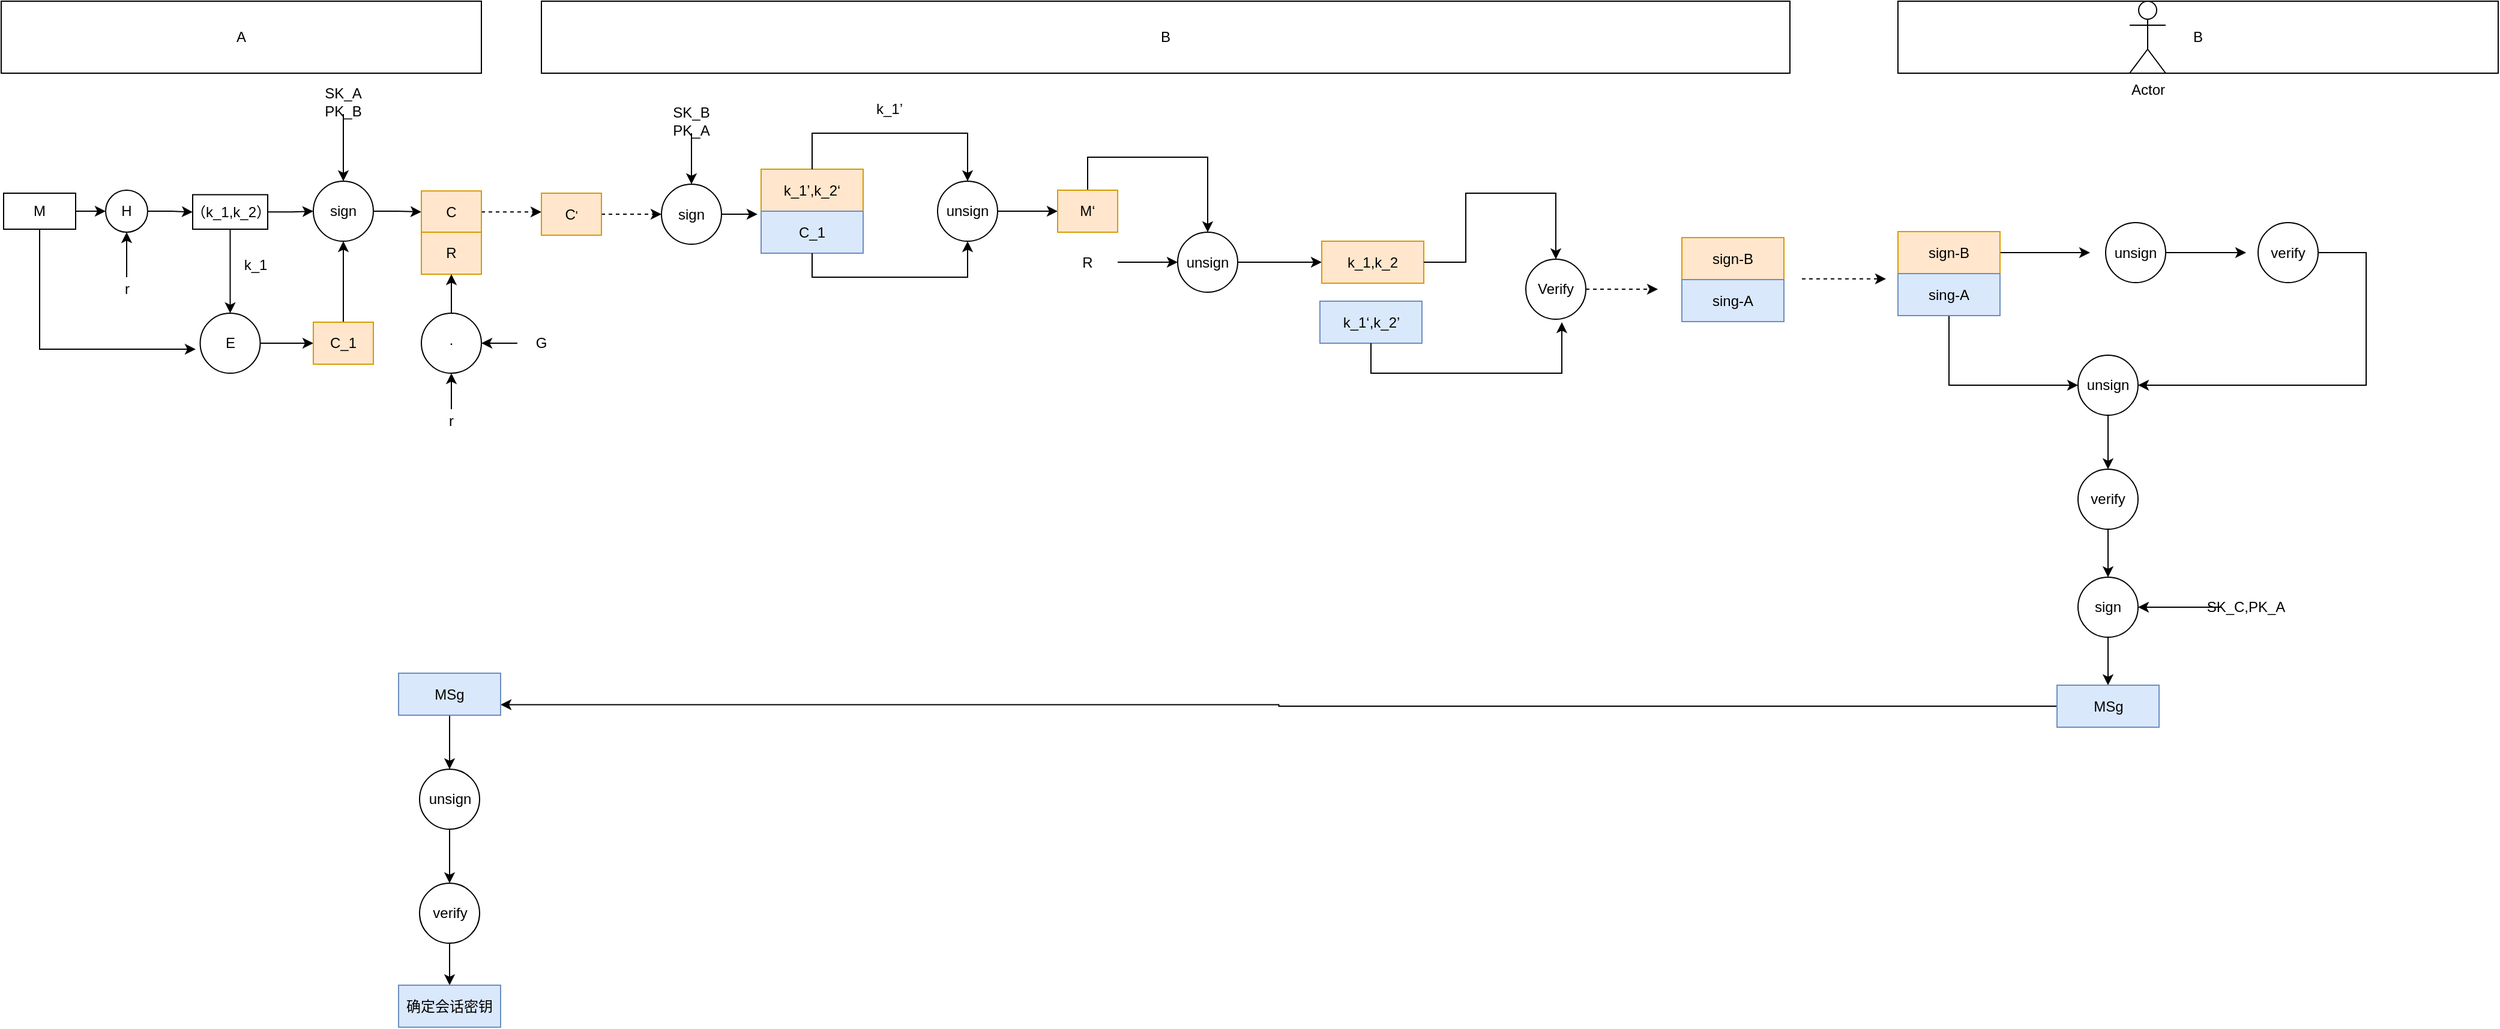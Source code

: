 <mxfile version="13.7.1" type="github">
  <diagram id="wB-M8znGSjYZSGlgd04C" name="Page-1">
    <mxGraphModel dx="2965" dy="1620" grid="1" gridSize="10" guides="1" tooltips="1" connect="1" arrows="1" fold="1" page="1" pageScale="1" pageWidth="827" pageHeight="1169" math="0" shadow="0">
      <root>
        <mxCell id="0" />
        <mxCell id="1" parent="0" />
        <mxCell id="pUYlwLuFqtVYHTEQ7I9f-7" style="edgeStyle=orthogonalEdgeStyle;rounded=0;orthogonalLoop=1;jettySize=auto;html=1;exitX=1;exitY=0.5;exitDx=0;exitDy=0;entryX=0;entryY=0.5;entryDx=0;entryDy=0;" parent="1" source="pUYlwLuFqtVYHTEQ7I9f-1" target="pUYlwLuFqtVYHTEQ7I9f-6" edge="1">
          <mxGeometry relative="1" as="geometry" />
        </mxCell>
        <mxCell id="pUYlwLuFqtVYHTEQ7I9f-19" style="edgeStyle=orthogonalEdgeStyle;rounded=0;orthogonalLoop=1;jettySize=auto;html=1;" parent="1" source="pUYlwLuFqtVYHTEQ7I9f-1" edge="1">
          <mxGeometry relative="1" as="geometry">
            <mxPoint x="202" y="610" as="targetPoint" />
            <Array as="points">
              <mxPoint x="72" y="610" />
            </Array>
          </mxGeometry>
        </mxCell>
        <mxCell id="pUYlwLuFqtVYHTEQ7I9f-1" value="M" style="rounded=0;whiteSpace=wrap;html=1;" parent="1" vertex="1">
          <mxGeometry x="42" y="480" width="60" height="30" as="geometry" />
        </mxCell>
        <mxCell id="pUYlwLuFqtVYHTEQ7I9f-15" value="" style="edgeStyle=orthogonalEdgeStyle;rounded=0;orthogonalLoop=1;jettySize=auto;html=1;" parent="1" source="pUYlwLuFqtVYHTEQ7I9f-6" target="pUYlwLuFqtVYHTEQ7I9f-14" edge="1">
          <mxGeometry relative="1" as="geometry" />
        </mxCell>
        <mxCell id="pUYlwLuFqtVYHTEQ7I9f-6" value="H" style="ellipse;whiteSpace=wrap;html=1;aspect=fixed;" parent="1" vertex="1">
          <mxGeometry x="127" y="477.5" width="35" height="35" as="geometry" />
        </mxCell>
        <mxCell id="pUYlwLuFqtVYHTEQ7I9f-8" value="A" style="rounded=0;whiteSpace=wrap;html=1;" parent="1" vertex="1">
          <mxGeometry x="40" y="320" width="400" height="60" as="geometry" />
        </mxCell>
        <mxCell id="pUYlwLuFqtVYHTEQ7I9f-9" value="B" style="rounded=0;whiteSpace=wrap;html=1;" parent="1" vertex="1">
          <mxGeometry x="490" y="320" width="1040" height="60" as="geometry" />
        </mxCell>
        <mxCell id="pUYlwLuFqtVYHTEQ7I9f-10" value="B" style="rounded=0;whiteSpace=wrap;html=1;" parent="1" vertex="1">
          <mxGeometry x="1620" y="320" width="500" height="60" as="geometry" />
        </mxCell>
        <mxCell id="pUYlwLuFqtVYHTEQ7I9f-12" style="edgeStyle=orthogonalEdgeStyle;rounded=0;orthogonalLoop=1;jettySize=auto;html=1;entryX=0.5;entryY=1;entryDx=0;entryDy=0;" parent="1" source="pUYlwLuFqtVYHTEQ7I9f-11" target="pUYlwLuFqtVYHTEQ7I9f-6" edge="1">
          <mxGeometry relative="1" as="geometry" />
        </mxCell>
        <mxCell id="pUYlwLuFqtVYHTEQ7I9f-11" value="r" style="text;html=1;strokeColor=none;fillColor=none;align=center;verticalAlign=middle;whiteSpace=wrap;rounded=0;" parent="1" vertex="1">
          <mxGeometry x="124.5" y="550" width="40" height="20" as="geometry" />
        </mxCell>
        <mxCell id="pUYlwLuFqtVYHTEQ7I9f-20" style="edgeStyle=orthogonalEdgeStyle;rounded=0;orthogonalLoop=1;jettySize=auto;html=1;entryX=0.5;entryY=0;entryDx=0;entryDy=0;" parent="1" source="pUYlwLuFqtVYHTEQ7I9f-14" target="pUYlwLuFqtVYHTEQ7I9f-17" edge="1">
          <mxGeometry relative="1" as="geometry" />
        </mxCell>
        <mxCell id="pUYlwLuFqtVYHTEQ7I9f-33" style="edgeStyle=orthogonalEdgeStyle;rounded=0;orthogonalLoop=1;jettySize=auto;html=1;exitX=1;exitY=0.5;exitDx=0;exitDy=0;startArrow=none;startFill=0;endArrow=classic;endFill=1;" parent="1" source="pUYlwLuFqtVYHTEQ7I9f-14" target="pUYlwLuFqtVYHTEQ7I9f-32" edge="1">
          <mxGeometry relative="1" as="geometry" />
        </mxCell>
        <mxCell id="pUYlwLuFqtVYHTEQ7I9f-14" value="（k_1,k_2）" style="whiteSpace=wrap;html=1;" parent="1" vertex="1">
          <mxGeometry x="199.5" y="481.25" width="62.5" height="28.75" as="geometry" />
        </mxCell>
        <mxCell id="pUYlwLuFqtVYHTEQ7I9f-35" style="edgeStyle=orthogonalEdgeStyle;rounded=0;orthogonalLoop=1;jettySize=auto;html=1;startArrow=none;startFill=0;endArrow=classic;endFill=1;" parent="1" source="pUYlwLuFqtVYHTEQ7I9f-17" target="pUYlwLuFqtVYHTEQ7I9f-34" edge="1">
          <mxGeometry relative="1" as="geometry" />
        </mxCell>
        <mxCell id="pUYlwLuFqtVYHTEQ7I9f-17" value="E" style="ellipse;whiteSpace=wrap;html=1;aspect=fixed;" parent="1" vertex="1">
          <mxGeometry x="205.75" y="580" width="50" height="50" as="geometry" />
        </mxCell>
        <mxCell id="pUYlwLuFqtVYHTEQ7I9f-21" value="k_1" style="text;html=1;strokeColor=none;fillColor=none;align=center;verticalAlign=middle;whiteSpace=wrap;rounded=0;" parent="1" vertex="1">
          <mxGeometry x="232" y="530" width="40" height="20" as="geometry" />
        </mxCell>
        <mxCell id="pUYlwLuFqtVYHTEQ7I9f-40" style="edgeStyle=orthogonalEdgeStyle;rounded=0;orthogonalLoop=1;jettySize=auto;html=1;startArrow=none;startFill=0;endArrow=classic;endFill=1;" parent="1" source="pUYlwLuFqtVYHTEQ7I9f-32" target="pUYlwLuFqtVYHTEQ7I9f-37" edge="1">
          <mxGeometry relative="1" as="geometry" />
        </mxCell>
        <mxCell id="pUYlwLuFqtVYHTEQ7I9f-32" value="sign" style="ellipse;whiteSpace=wrap;html=1;aspect=fixed;" parent="1" vertex="1">
          <mxGeometry x="300" y="470" width="50" height="50" as="geometry" />
        </mxCell>
        <mxCell id="pUYlwLuFqtVYHTEQ7I9f-36" style="edgeStyle=orthogonalEdgeStyle;rounded=0;orthogonalLoop=1;jettySize=auto;html=1;entryX=0.5;entryY=1;entryDx=0;entryDy=0;startArrow=none;startFill=0;endArrow=classic;endFill=1;" parent="1" source="pUYlwLuFqtVYHTEQ7I9f-34" target="pUYlwLuFqtVYHTEQ7I9f-32" edge="1">
          <mxGeometry relative="1" as="geometry" />
        </mxCell>
        <mxCell id="pUYlwLuFqtVYHTEQ7I9f-34" value="C_1" style="rounded=0;whiteSpace=wrap;html=1;fillColor=#ffe6cc;strokeColor=#d79b00;" parent="1" vertex="1">
          <mxGeometry x="300" y="587.5" width="50" height="35" as="geometry" />
        </mxCell>
        <mxCell id="pUYlwLuFqtVYHTEQ7I9f-41" style="edgeStyle=orthogonalEdgeStyle;rounded=0;orthogonalLoop=1;jettySize=auto;html=1;startArrow=none;startFill=0;endArrow=classic;endFill=1;dashed=1;" parent="1" source="pUYlwLuFqtVYHTEQ7I9f-37" edge="1">
          <mxGeometry relative="1" as="geometry">
            <mxPoint x="490" y="495.63" as="targetPoint" />
          </mxGeometry>
        </mxCell>
        <mxCell id="pUYlwLuFqtVYHTEQ7I9f-37" value="C" style="rounded=0;whiteSpace=wrap;html=1;fillColor=#ffe6cc;strokeColor=#d79b00;" parent="1" vertex="1">
          <mxGeometry x="390" y="478.13" width="50" height="35" as="geometry" />
        </mxCell>
        <mxCell id="pUYlwLuFqtVYHTEQ7I9f-39" style="edgeStyle=orthogonalEdgeStyle;rounded=0;orthogonalLoop=1;jettySize=auto;html=1;entryX=0.5;entryY=0;entryDx=0;entryDy=0;startArrow=none;startFill=0;endArrow=classic;endFill=1;" parent="1" source="pUYlwLuFqtVYHTEQ7I9f-38" target="pUYlwLuFqtVYHTEQ7I9f-32" edge="1">
          <mxGeometry relative="1" as="geometry" />
        </mxCell>
        <mxCell id="pUYlwLuFqtVYHTEQ7I9f-38" value="SK_A&lt;br&gt;PK_B" style="text;html=1;strokeColor=none;fillColor=none;align=center;verticalAlign=middle;whiteSpace=wrap;rounded=0;" parent="1" vertex="1">
          <mxGeometry x="305" y="394" width="40" height="20" as="geometry" />
        </mxCell>
        <mxCell id="pUYlwLuFqtVYHTEQ7I9f-45" style="edgeStyle=orthogonalEdgeStyle;rounded=0;orthogonalLoop=1;jettySize=auto;html=1;entryX=0;entryY=0.5;entryDx=0;entryDy=0;dashed=1;startArrow=none;startFill=0;endArrow=classic;endFill=1;" parent="1" source="pUYlwLuFqtVYHTEQ7I9f-42" target="pUYlwLuFqtVYHTEQ7I9f-44" edge="1">
          <mxGeometry relative="1" as="geometry" />
        </mxCell>
        <mxCell id="pUYlwLuFqtVYHTEQ7I9f-42" value="C&lt;span style=&quot;font-size: 10px&quot;&gt;&#39;&lt;/span&gt;" style="rounded=0;whiteSpace=wrap;html=1;fillColor=#ffe6cc;strokeColor=#d79b00;" parent="1" vertex="1">
          <mxGeometry x="490" y="480" width="50" height="35" as="geometry" />
        </mxCell>
        <mxCell id="pUYlwLuFqtVYHTEQ7I9f-53" style="edgeStyle=orthogonalEdgeStyle;rounded=0;orthogonalLoop=1;jettySize=auto;html=1;startArrow=none;startFill=0;endArrow=classic;endFill=1;" parent="1" source="pUYlwLuFqtVYHTEQ7I9f-44" edge="1">
          <mxGeometry relative="1" as="geometry">
            <mxPoint x="670" y="497.5" as="targetPoint" />
          </mxGeometry>
        </mxCell>
        <mxCell id="pUYlwLuFqtVYHTEQ7I9f-44" value="sign" style="ellipse;whiteSpace=wrap;html=1;aspect=fixed;" parent="1" vertex="1">
          <mxGeometry x="590" y="472.5" width="50" height="50" as="geometry" />
        </mxCell>
        <mxCell id="pUYlwLuFqtVYHTEQ7I9f-47" style="edgeStyle=orthogonalEdgeStyle;rounded=0;orthogonalLoop=1;jettySize=auto;html=1;entryX=0.5;entryY=0;entryDx=0;entryDy=0;startArrow=none;startFill=0;endArrow=classic;endFill=1;" parent="1" source="pUYlwLuFqtVYHTEQ7I9f-46" target="pUYlwLuFqtVYHTEQ7I9f-44" edge="1">
          <mxGeometry relative="1" as="geometry" />
        </mxCell>
        <mxCell id="pUYlwLuFqtVYHTEQ7I9f-46" value="SK_B&lt;br&gt;PK_A" style="text;html=1;strokeColor=none;fillColor=none;align=center;verticalAlign=middle;whiteSpace=wrap;rounded=0;" parent="1" vertex="1">
          <mxGeometry x="595" y="410" width="40" height="20" as="geometry" />
        </mxCell>
        <mxCell id="pUYlwLuFqtVYHTEQ7I9f-51" value="" style="group" parent="1" vertex="1" connectable="0">
          <mxGeometry x="673" y="460" width="85" height="70" as="geometry" />
        </mxCell>
        <mxCell id="pUYlwLuFqtVYHTEQ7I9f-48" value="k_1’,k_2‘" style="rounded=0;whiteSpace=wrap;html=1;fillColor=#ffe6cc;strokeColor=#d79b00;" parent="pUYlwLuFqtVYHTEQ7I9f-51" vertex="1">
          <mxGeometry width="85" height="35" as="geometry" />
        </mxCell>
        <mxCell id="pUYlwLuFqtVYHTEQ7I9f-50" value="C_1" style="rounded=0;whiteSpace=wrap;html=1;fillColor=#dae8fc;strokeColor=#6c8ebf;" parent="pUYlwLuFqtVYHTEQ7I9f-51" vertex="1">
          <mxGeometry y="35" width="85" height="35" as="geometry" />
        </mxCell>
        <mxCell id="pUYlwLuFqtVYHTEQ7I9f-66" style="edgeStyle=orthogonalEdgeStyle;rounded=0;orthogonalLoop=1;jettySize=auto;html=1;entryX=0;entryY=0.5;entryDx=0;entryDy=0;startArrow=none;startFill=0;endArrow=classic;endFill=1;" parent="1" source="pUYlwLuFqtVYHTEQ7I9f-55" target="pUYlwLuFqtVYHTEQ7I9f-65" edge="1">
          <mxGeometry relative="1" as="geometry" />
        </mxCell>
        <mxCell id="pUYlwLuFqtVYHTEQ7I9f-55" value="unsign" style="ellipse;whiteSpace=wrap;html=1;aspect=fixed;" parent="1" vertex="1">
          <mxGeometry x="820" y="470" width="50" height="50" as="geometry" />
        </mxCell>
        <mxCell id="pUYlwLuFqtVYHTEQ7I9f-56" style="edgeStyle=orthogonalEdgeStyle;rounded=0;orthogonalLoop=1;jettySize=auto;html=1;entryX=0.5;entryY=0;entryDx=0;entryDy=0;startArrow=none;startFill=0;endArrow=classic;endFill=1;" parent="1" source="pUYlwLuFqtVYHTEQ7I9f-48" target="pUYlwLuFqtVYHTEQ7I9f-55" edge="1">
          <mxGeometry relative="1" as="geometry">
            <Array as="points">
              <mxPoint x="716" y="430" />
              <mxPoint x="845" y="430" />
            </Array>
          </mxGeometry>
        </mxCell>
        <mxCell id="pUYlwLuFqtVYHTEQ7I9f-57" value="k_1’" style="text;html=1;strokeColor=none;fillColor=none;align=center;verticalAlign=middle;whiteSpace=wrap;rounded=0;" parent="1" vertex="1">
          <mxGeometry x="760" y="400" width="40" height="20" as="geometry" />
        </mxCell>
        <mxCell id="pUYlwLuFqtVYHTEQ7I9f-58" style="edgeStyle=orthogonalEdgeStyle;rounded=0;orthogonalLoop=1;jettySize=auto;html=1;exitX=0.5;exitY=1;exitDx=0;exitDy=0;entryX=0.5;entryY=1;entryDx=0;entryDy=0;startArrow=none;startFill=0;endArrow=classic;endFill=1;" parent="1" source="pUYlwLuFqtVYHTEQ7I9f-50" target="pUYlwLuFqtVYHTEQ7I9f-55" edge="1">
          <mxGeometry relative="1" as="geometry" />
        </mxCell>
        <mxCell id="pUYlwLuFqtVYHTEQ7I9f-59" value="R" style="rounded=0;whiteSpace=wrap;html=1;fillColor=#ffe6cc;strokeColor=#d79b00;" parent="1" vertex="1">
          <mxGeometry x="390" y="512.5" width="50" height="35" as="geometry" />
        </mxCell>
        <mxCell id="pUYlwLuFqtVYHTEQ7I9f-67" style="edgeStyle=orthogonalEdgeStyle;rounded=0;orthogonalLoop=1;jettySize=auto;html=1;entryX=0.5;entryY=1;entryDx=0;entryDy=0;startArrow=none;startFill=0;endArrow=classic;endFill=1;" parent="1" source="pUYlwLuFqtVYHTEQ7I9f-60" target="pUYlwLuFqtVYHTEQ7I9f-59" edge="1">
          <mxGeometry relative="1" as="geometry" />
        </mxCell>
        <mxCell id="pUYlwLuFqtVYHTEQ7I9f-60" value="·" style="ellipse;whiteSpace=wrap;html=1;aspect=fixed;" parent="1" vertex="1">
          <mxGeometry x="390" y="580" width="50" height="50" as="geometry" />
        </mxCell>
        <mxCell id="pUYlwLuFqtVYHTEQ7I9f-64" style="edgeStyle=orthogonalEdgeStyle;rounded=0;orthogonalLoop=1;jettySize=auto;html=1;entryX=0.5;entryY=1;entryDx=0;entryDy=0;startArrow=none;startFill=0;endArrow=classic;endFill=1;" parent="1" source="pUYlwLuFqtVYHTEQ7I9f-61" target="pUYlwLuFqtVYHTEQ7I9f-60" edge="1">
          <mxGeometry relative="1" as="geometry" />
        </mxCell>
        <mxCell id="pUYlwLuFqtVYHTEQ7I9f-61" value="r" style="text;html=1;strokeColor=none;fillColor=none;align=center;verticalAlign=middle;whiteSpace=wrap;rounded=0;" parent="1" vertex="1">
          <mxGeometry x="395" y="660" width="40" height="20" as="geometry" />
        </mxCell>
        <mxCell id="pUYlwLuFqtVYHTEQ7I9f-63" style="edgeStyle=orthogonalEdgeStyle;rounded=0;orthogonalLoop=1;jettySize=auto;html=1;startArrow=none;startFill=0;endArrow=classic;endFill=1;" parent="1" source="pUYlwLuFqtVYHTEQ7I9f-62" target="pUYlwLuFqtVYHTEQ7I9f-60" edge="1">
          <mxGeometry relative="1" as="geometry" />
        </mxCell>
        <mxCell id="pUYlwLuFqtVYHTEQ7I9f-62" value="G" style="text;html=1;strokeColor=none;fillColor=none;align=center;verticalAlign=middle;whiteSpace=wrap;rounded=0;" parent="1" vertex="1">
          <mxGeometry x="470" y="595" width="40" height="20" as="geometry" />
        </mxCell>
        <mxCell id="pUYlwLuFqtVYHTEQ7I9f-70" style="edgeStyle=orthogonalEdgeStyle;rounded=0;orthogonalLoop=1;jettySize=auto;html=1;entryX=0.5;entryY=0;entryDx=0;entryDy=0;startArrow=none;startFill=0;endArrow=classic;endFill=1;" parent="1" source="pUYlwLuFqtVYHTEQ7I9f-65" target="pUYlwLuFqtVYHTEQ7I9f-69" edge="1">
          <mxGeometry relative="1" as="geometry">
            <Array as="points">
              <mxPoint x="945" y="450" />
              <mxPoint x="1045" y="450" />
            </Array>
          </mxGeometry>
        </mxCell>
        <mxCell id="pUYlwLuFqtVYHTEQ7I9f-65" value="M‘" style="rounded=0;whiteSpace=wrap;html=1;fillColor=#ffe6cc;strokeColor=#d79b00;" parent="1" vertex="1">
          <mxGeometry x="920" y="477.5" width="50" height="35" as="geometry" />
        </mxCell>
        <mxCell id="pUYlwLuFqtVYHTEQ7I9f-71" style="edgeStyle=orthogonalEdgeStyle;rounded=0;orthogonalLoop=1;jettySize=auto;html=1;entryX=0;entryY=0.5;entryDx=0;entryDy=0;startArrow=none;startFill=0;endArrow=classic;endFill=1;" parent="1" source="pUYlwLuFqtVYHTEQ7I9f-68" target="pUYlwLuFqtVYHTEQ7I9f-69" edge="1">
          <mxGeometry relative="1" as="geometry" />
        </mxCell>
        <mxCell id="pUYlwLuFqtVYHTEQ7I9f-68" value="R" style="text;html=1;strokeColor=none;fillColor=none;align=center;verticalAlign=middle;whiteSpace=wrap;rounded=0;" parent="1" vertex="1">
          <mxGeometry x="920" y="525" width="50" height="25" as="geometry" />
        </mxCell>
        <mxCell id="pUYlwLuFqtVYHTEQ7I9f-76" style="edgeStyle=orthogonalEdgeStyle;rounded=0;orthogonalLoop=1;jettySize=auto;html=1;startArrow=none;startFill=0;endArrow=classic;endFill=1;" parent="1" source="pUYlwLuFqtVYHTEQ7I9f-69" target="pUYlwLuFqtVYHTEQ7I9f-74" edge="1">
          <mxGeometry relative="1" as="geometry" />
        </mxCell>
        <mxCell id="pUYlwLuFqtVYHTEQ7I9f-69" value="unsign" style="ellipse;whiteSpace=wrap;html=1;aspect=fixed;" parent="1" vertex="1">
          <mxGeometry x="1020" y="512.5" width="50" height="50" as="geometry" />
        </mxCell>
        <mxCell id="pUYlwLuFqtVYHTEQ7I9f-73" value="" style="group;container=1;" parent="1" vertex="1" connectable="0">
          <mxGeometry x="1140" y="520" width="85" height="85" as="geometry" />
        </mxCell>
        <mxCell id="pUYlwLuFqtVYHTEQ7I9f-74" value="k_1,k_2" style="rounded=0;whiteSpace=wrap;html=1;fillColor=#ffe6cc;strokeColor=#d79b00;" parent="pUYlwLuFqtVYHTEQ7I9f-73" vertex="1">
          <mxGeometry width="85" height="35" as="geometry" />
        </mxCell>
        <mxCell id="pUYlwLuFqtVYHTEQ7I9f-77" value="k_1‘,k_2’" style="rounded=0;whiteSpace=wrap;html=1;fillColor=#dae8fc;strokeColor=#6c8ebf;" parent="pUYlwLuFqtVYHTEQ7I9f-73" vertex="1">
          <mxGeometry x="-1.5" y="50" width="85" height="35" as="geometry" />
        </mxCell>
        <mxCell id="pUYlwLuFqtVYHTEQ7I9f-86" style="edgeStyle=orthogonalEdgeStyle;rounded=0;orthogonalLoop=1;jettySize=auto;html=1;startArrow=none;startFill=0;endArrow=classic;endFill=1;dashed=1;" parent="1" source="pUYlwLuFqtVYHTEQ7I9f-78" edge="1">
          <mxGeometry relative="1" as="geometry">
            <mxPoint x="1420" y="560" as="targetPoint" />
          </mxGeometry>
        </mxCell>
        <mxCell id="pUYlwLuFqtVYHTEQ7I9f-78" value="Verify" style="ellipse;whiteSpace=wrap;html=1;aspect=fixed;" parent="1" vertex="1">
          <mxGeometry x="1310" y="535" width="50" height="50" as="geometry" />
        </mxCell>
        <mxCell id="pUYlwLuFqtVYHTEQ7I9f-79" style="edgeStyle=orthogonalEdgeStyle;rounded=0;orthogonalLoop=1;jettySize=auto;html=1;exitX=1;exitY=0.5;exitDx=0;exitDy=0;entryX=0.5;entryY=0;entryDx=0;entryDy=0;startArrow=none;startFill=0;endArrow=classic;endFill=1;" parent="1" source="pUYlwLuFqtVYHTEQ7I9f-74" target="pUYlwLuFqtVYHTEQ7I9f-78" edge="1">
          <mxGeometry relative="1" as="geometry">
            <Array as="points">
              <mxPoint x="1260" y="538" />
              <mxPoint x="1260" y="480" />
              <mxPoint x="1335" y="480" />
            </Array>
          </mxGeometry>
        </mxCell>
        <mxCell id="pUYlwLuFqtVYHTEQ7I9f-80" style="edgeStyle=orthogonalEdgeStyle;rounded=0;orthogonalLoop=1;jettySize=auto;html=1;startArrow=none;startFill=0;endArrow=classic;endFill=1;" parent="1" source="pUYlwLuFqtVYHTEQ7I9f-77" edge="1">
          <mxGeometry relative="1" as="geometry">
            <mxPoint x="1340" y="587.5" as="targetPoint" />
            <Array as="points">
              <mxPoint x="1181" y="630" />
              <mxPoint x="1340" y="630" />
            </Array>
          </mxGeometry>
        </mxCell>
        <mxCell id="pUYlwLuFqtVYHTEQ7I9f-89" style="edgeStyle=orthogonalEdgeStyle;rounded=0;orthogonalLoop=1;jettySize=auto;html=1;startArrow=none;startFill=0;endArrow=classic;endFill=1;" parent="1" source="pUYlwLuFqtVYHTEQ7I9f-83" edge="1">
          <mxGeometry relative="1" as="geometry">
            <mxPoint x="1780" y="529.5" as="targetPoint" />
          </mxGeometry>
        </mxCell>
        <mxCell id="pUYlwLuFqtVYHTEQ7I9f-83" value="sign-B" style="rounded=0;whiteSpace=wrap;html=1;fillColor=#ffe6cc;strokeColor=#d79b00;" parent="1" vertex="1">
          <mxGeometry x="1620" y="512" width="85" height="35" as="geometry" />
        </mxCell>
        <mxCell id="pUYlwLuFqtVYHTEQ7I9f-95" style="edgeStyle=orthogonalEdgeStyle;rounded=0;orthogonalLoop=1;jettySize=auto;html=1;entryX=0;entryY=0.5;entryDx=0;entryDy=0;startArrow=none;startFill=0;endArrow=classic;endFill=1;" parent="1" source="pUYlwLuFqtVYHTEQ7I9f-84" target="pUYlwLuFqtVYHTEQ7I9f-94" edge="1">
          <mxGeometry relative="1" as="geometry">
            <Array as="points">
              <mxPoint x="1663" y="640" />
            </Array>
          </mxGeometry>
        </mxCell>
        <mxCell id="pUYlwLuFqtVYHTEQ7I9f-84" value="sing-A" style="rounded=0;whiteSpace=wrap;html=1;fillColor=#dae8fc;strokeColor=#6c8ebf;" parent="1" vertex="1">
          <mxGeometry x="1620" y="547" width="85" height="35" as="geometry" />
        </mxCell>
        <mxCell id="pUYlwLuFqtVYHTEQ7I9f-87" value="" style="group" parent="1" vertex="1" connectable="0">
          <mxGeometry x="1440" y="517" width="85" height="70" as="geometry" />
        </mxCell>
        <mxCell id="pUYlwLuFqtVYHTEQ7I9f-81" value="sign-B" style="rounded=0;whiteSpace=wrap;html=1;fillColor=#ffe6cc;strokeColor=#d79b00;" parent="pUYlwLuFqtVYHTEQ7I9f-87" vertex="1">
          <mxGeometry width="85" height="35" as="geometry" />
        </mxCell>
        <mxCell id="pUYlwLuFqtVYHTEQ7I9f-82" value="sing-A" style="rounded=0;whiteSpace=wrap;html=1;fillColor=#dae8fc;strokeColor=#6c8ebf;" parent="pUYlwLuFqtVYHTEQ7I9f-87" vertex="1">
          <mxGeometry y="35" width="85" height="35" as="geometry" />
        </mxCell>
        <mxCell id="pUYlwLuFqtVYHTEQ7I9f-88" value="" style="endArrow=classic;html=1;dashed=1;" parent="1" edge="1">
          <mxGeometry width="50" height="50" relative="1" as="geometry">
            <mxPoint x="1540" y="551.41" as="sourcePoint" />
            <mxPoint x="1610" y="551.41" as="targetPoint" />
          </mxGeometry>
        </mxCell>
        <mxCell id="pUYlwLuFqtVYHTEQ7I9f-91" style="edgeStyle=orthogonalEdgeStyle;rounded=0;orthogonalLoop=1;jettySize=auto;html=1;startArrow=none;startFill=0;endArrow=classic;endFill=1;" parent="1" source="pUYlwLuFqtVYHTEQ7I9f-90" edge="1">
          <mxGeometry relative="1" as="geometry">
            <mxPoint x="1910" y="529.5" as="targetPoint" />
          </mxGeometry>
        </mxCell>
        <mxCell id="pUYlwLuFqtVYHTEQ7I9f-90" value="unsign" style="ellipse;whiteSpace=wrap;html=1;aspect=fixed;" parent="1" vertex="1">
          <mxGeometry x="1793" y="504.5" width="50" height="50" as="geometry" />
        </mxCell>
        <mxCell id="pUYlwLuFqtVYHTEQ7I9f-93" style="edgeStyle=orthogonalEdgeStyle;rounded=0;orthogonalLoop=1;jettySize=auto;html=1;startArrow=none;startFill=0;endArrow=classic;endFill=1;" parent="1" source="pUYlwLuFqtVYHTEQ7I9f-92" edge="1">
          <mxGeometry relative="1" as="geometry">
            <mxPoint x="1820" y="640" as="targetPoint" />
            <Array as="points">
              <mxPoint x="2010" y="530" />
              <mxPoint x="2010" y="640" />
            </Array>
          </mxGeometry>
        </mxCell>
        <mxCell id="pUYlwLuFqtVYHTEQ7I9f-92" value="verify" style="ellipse;whiteSpace=wrap;html=1;aspect=fixed;" parent="1" vertex="1">
          <mxGeometry x="1920" y="504.5" width="50" height="50" as="geometry" />
        </mxCell>
        <mxCell id="pUYlwLuFqtVYHTEQ7I9f-98" style="edgeStyle=orthogonalEdgeStyle;rounded=0;orthogonalLoop=1;jettySize=auto;html=1;entryX=0.5;entryY=0;entryDx=0;entryDy=0;startArrow=none;startFill=0;endArrow=classic;endFill=1;" parent="1" source="pUYlwLuFqtVYHTEQ7I9f-94" target="pUYlwLuFqtVYHTEQ7I9f-97" edge="1">
          <mxGeometry relative="1" as="geometry" />
        </mxCell>
        <mxCell id="pUYlwLuFqtVYHTEQ7I9f-94" value="unsign" style="ellipse;whiteSpace=wrap;html=1;aspect=fixed;" parent="1" vertex="1">
          <mxGeometry x="1770" y="615" width="50" height="50" as="geometry" />
        </mxCell>
        <mxCell id="pUYlwLuFqtVYHTEQ7I9f-96" value="Actor" style="shape=umlActor;verticalLabelPosition=bottom;verticalAlign=top;html=1;outlineConnect=0;" parent="1" vertex="1">
          <mxGeometry x="1813" y="320" width="30" height="60" as="geometry" />
        </mxCell>
        <mxCell id="pUYlwLuFqtVYHTEQ7I9f-100" style="edgeStyle=orthogonalEdgeStyle;rounded=0;orthogonalLoop=1;jettySize=auto;html=1;entryX=0.5;entryY=0;entryDx=0;entryDy=0;startArrow=none;startFill=0;endArrow=classic;endFill=1;" parent="1" source="pUYlwLuFqtVYHTEQ7I9f-97" target="pUYlwLuFqtVYHTEQ7I9f-99" edge="1">
          <mxGeometry relative="1" as="geometry" />
        </mxCell>
        <mxCell id="pUYlwLuFqtVYHTEQ7I9f-97" value="verify" style="ellipse;whiteSpace=wrap;html=1;aspect=fixed;" parent="1" vertex="1">
          <mxGeometry x="1770" y="710" width="50" height="50" as="geometry" />
        </mxCell>
        <mxCell id="pUYlwLuFqtVYHTEQ7I9f-104" style="edgeStyle=orthogonalEdgeStyle;rounded=0;orthogonalLoop=1;jettySize=auto;html=1;entryX=0.5;entryY=0;entryDx=0;entryDy=0;startArrow=none;startFill=0;endArrow=classic;endFill=1;" parent="1" source="pUYlwLuFqtVYHTEQ7I9f-99" target="pUYlwLuFqtVYHTEQ7I9f-103" edge="1">
          <mxGeometry relative="1" as="geometry" />
        </mxCell>
        <mxCell id="pUYlwLuFqtVYHTEQ7I9f-99" value="sign" style="ellipse;whiteSpace=wrap;html=1;aspect=fixed;" parent="1" vertex="1">
          <mxGeometry x="1770" y="800" width="50" height="50" as="geometry" />
        </mxCell>
        <mxCell id="pUYlwLuFqtVYHTEQ7I9f-102" style="edgeStyle=orthogonalEdgeStyle;rounded=0;orthogonalLoop=1;jettySize=auto;html=1;entryX=1;entryY=0.5;entryDx=0;entryDy=0;startArrow=none;startFill=0;endArrow=classic;endFill=1;" parent="1" source="pUYlwLuFqtVYHTEQ7I9f-101" target="pUYlwLuFqtVYHTEQ7I9f-99" edge="1">
          <mxGeometry relative="1" as="geometry" />
        </mxCell>
        <mxCell id="pUYlwLuFqtVYHTEQ7I9f-101" value="SK_C,PK_A" style="text;html=1;strokeColor=none;fillColor=none;align=center;verticalAlign=middle;whiteSpace=wrap;rounded=0;" parent="1" vertex="1">
          <mxGeometry x="1890" y="815" width="40" height="20" as="geometry" />
        </mxCell>
        <mxCell id="pUYlwLuFqtVYHTEQ7I9f-106" style="edgeStyle=orthogonalEdgeStyle;rounded=0;orthogonalLoop=1;jettySize=auto;html=1;entryX=1;entryY=0.75;entryDx=0;entryDy=0;startArrow=none;startFill=0;endArrow=classic;endFill=1;" parent="1" source="pUYlwLuFqtVYHTEQ7I9f-103" target="pUYlwLuFqtVYHTEQ7I9f-105" edge="1">
          <mxGeometry relative="1" as="geometry" />
        </mxCell>
        <mxCell id="pUYlwLuFqtVYHTEQ7I9f-103" value="MSg" style="rounded=0;whiteSpace=wrap;html=1;fillColor=#dae8fc;strokeColor=#6c8ebf;" parent="1" vertex="1">
          <mxGeometry x="1752.5" y="890" width="85" height="35" as="geometry" />
        </mxCell>
        <mxCell id="-CtAqkSLPGej0NdkW7vg-8" style="edgeStyle=orthogonalEdgeStyle;rounded=0;orthogonalLoop=1;jettySize=auto;html=1;startArrow=none;startFill=0;endArrow=classic;endFill=1;" edge="1" parent="1" source="pUYlwLuFqtVYHTEQ7I9f-105" target="-CtAqkSLPGej0NdkW7vg-6">
          <mxGeometry relative="1" as="geometry" />
        </mxCell>
        <mxCell id="pUYlwLuFqtVYHTEQ7I9f-105" value="MSg" style="rounded=0;whiteSpace=wrap;html=1;fillColor=#dae8fc;strokeColor=#6c8ebf;" parent="1" vertex="1">
          <mxGeometry x="371" y="880" width="85" height="35" as="geometry" />
        </mxCell>
        <mxCell id="-CtAqkSLPGej0NdkW7vg-5" style="edgeStyle=orthogonalEdgeStyle;rounded=0;orthogonalLoop=1;jettySize=auto;html=1;entryX=0.5;entryY=0;entryDx=0;entryDy=0;startArrow=none;startFill=0;endArrow=classic;endFill=1;" edge="1" parent="1" source="-CtAqkSLPGej0NdkW7vg-6" target="-CtAqkSLPGej0NdkW7vg-7">
          <mxGeometry relative="1" as="geometry" />
        </mxCell>
        <mxCell id="-CtAqkSLPGej0NdkW7vg-6" value="unsign" style="ellipse;whiteSpace=wrap;html=1;aspect=fixed;" vertex="1" parent="1">
          <mxGeometry x="388.5" y="960" width="50" height="50" as="geometry" />
        </mxCell>
        <mxCell id="-CtAqkSLPGej0NdkW7vg-10" style="edgeStyle=orthogonalEdgeStyle;rounded=0;orthogonalLoop=1;jettySize=auto;html=1;entryX=0.5;entryY=0;entryDx=0;entryDy=0;startArrow=none;startFill=0;endArrow=classic;endFill=1;" edge="1" parent="1" source="-CtAqkSLPGej0NdkW7vg-7" target="-CtAqkSLPGej0NdkW7vg-9">
          <mxGeometry relative="1" as="geometry" />
        </mxCell>
        <mxCell id="-CtAqkSLPGej0NdkW7vg-7" value="verify" style="ellipse;whiteSpace=wrap;html=1;aspect=fixed;" vertex="1" parent="1">
          <mxGeometry x="388.5" y="1055" width="50" height="50" as="geometry" />
        </mxCell>
        <mxCell id="-CtAqkSLPGej0NdkW7vg-9" value="确定会话密钥" style="rounded=0;whiteSpace=wrap;html=1;fillColor=#dae8fc;strokeColor=#6c8ebf;" vertex="1" parent="1">
          <mxGeometry x="371" y="1140" width="85" height="35" as="geometry" />
        </mxCell>
      </root>
    </mxGraphModel>
  </diagram>
</mxfile>
